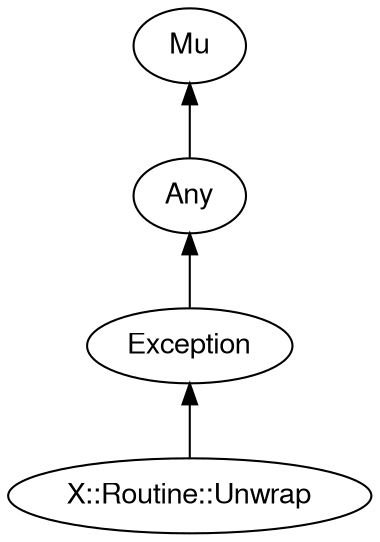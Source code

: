 digraph "perl6-type-graph" {
    rankdir=BT;
    splines=polyline;
    overlap=false; 
    // Types
    "X::Routine::Unwrap" [color="#000000", fontcolor="#000000", href="/type/X::Routine::Unwrap", fontname="FreeSans"];
    "Mu" [color="#000000", fontcolor="#000000", href="/type/Mu", fontname="FreeSans"];
    "Any" [color="#000000", fontcolor="#000000", href="/type/Any", fontname="FreeSans"];
    "Exception" [color="#000000", fontcolor="#000000", href="/type/Exception", fontname="FreeSans"];

    // Superclasses
    "X::Routine::Unwrap" -> "Exception" [color="#000000"];
    "Any" -> "Mu" [color="#000000"];
    "Exception" -> "Any" [color="#000000"];

    // Roles
}
